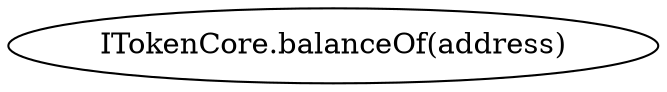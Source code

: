 digraph "" {
	graph [bb="0,0,270.33,36"];
	node [label="\N"];
	"ITokenCore.balanceOf(address)"	 [height=0.5,
		pos="135.17,18",
		width=3.7546];
}
digraph "" {
	graph [bb="0,0,270.33,36"];
	node [label="\N"];
	"ITokenCore.balanceOf(address)"	 [height=0.5,
		pos="135.17,18",
		width=3.7546];
}
digraph "" {
	graph [bb="0,0,270.33,36"];
	node [label="\N"];
	"ITokenCore.balanceOf(address)"	 [height=0.5,
		pos="135.17,18",
		width=3.7546];
}
digraph "" {
	graph [bb="0,0,270.33,36"];
	node [label="\N"];
	"ITokenCore.balanceOf(address)"	 [height=0.5,
		pos="135.17,18",
		width=3.7546];
}
digraph "" {
	graph [bb="0,0,270.33,36"];
	node [label="\N"];
	"ITokenCore.balanceOf(address)"	 [height=0.5,
		pos="135.17,18",
		width=3.7546];
}
